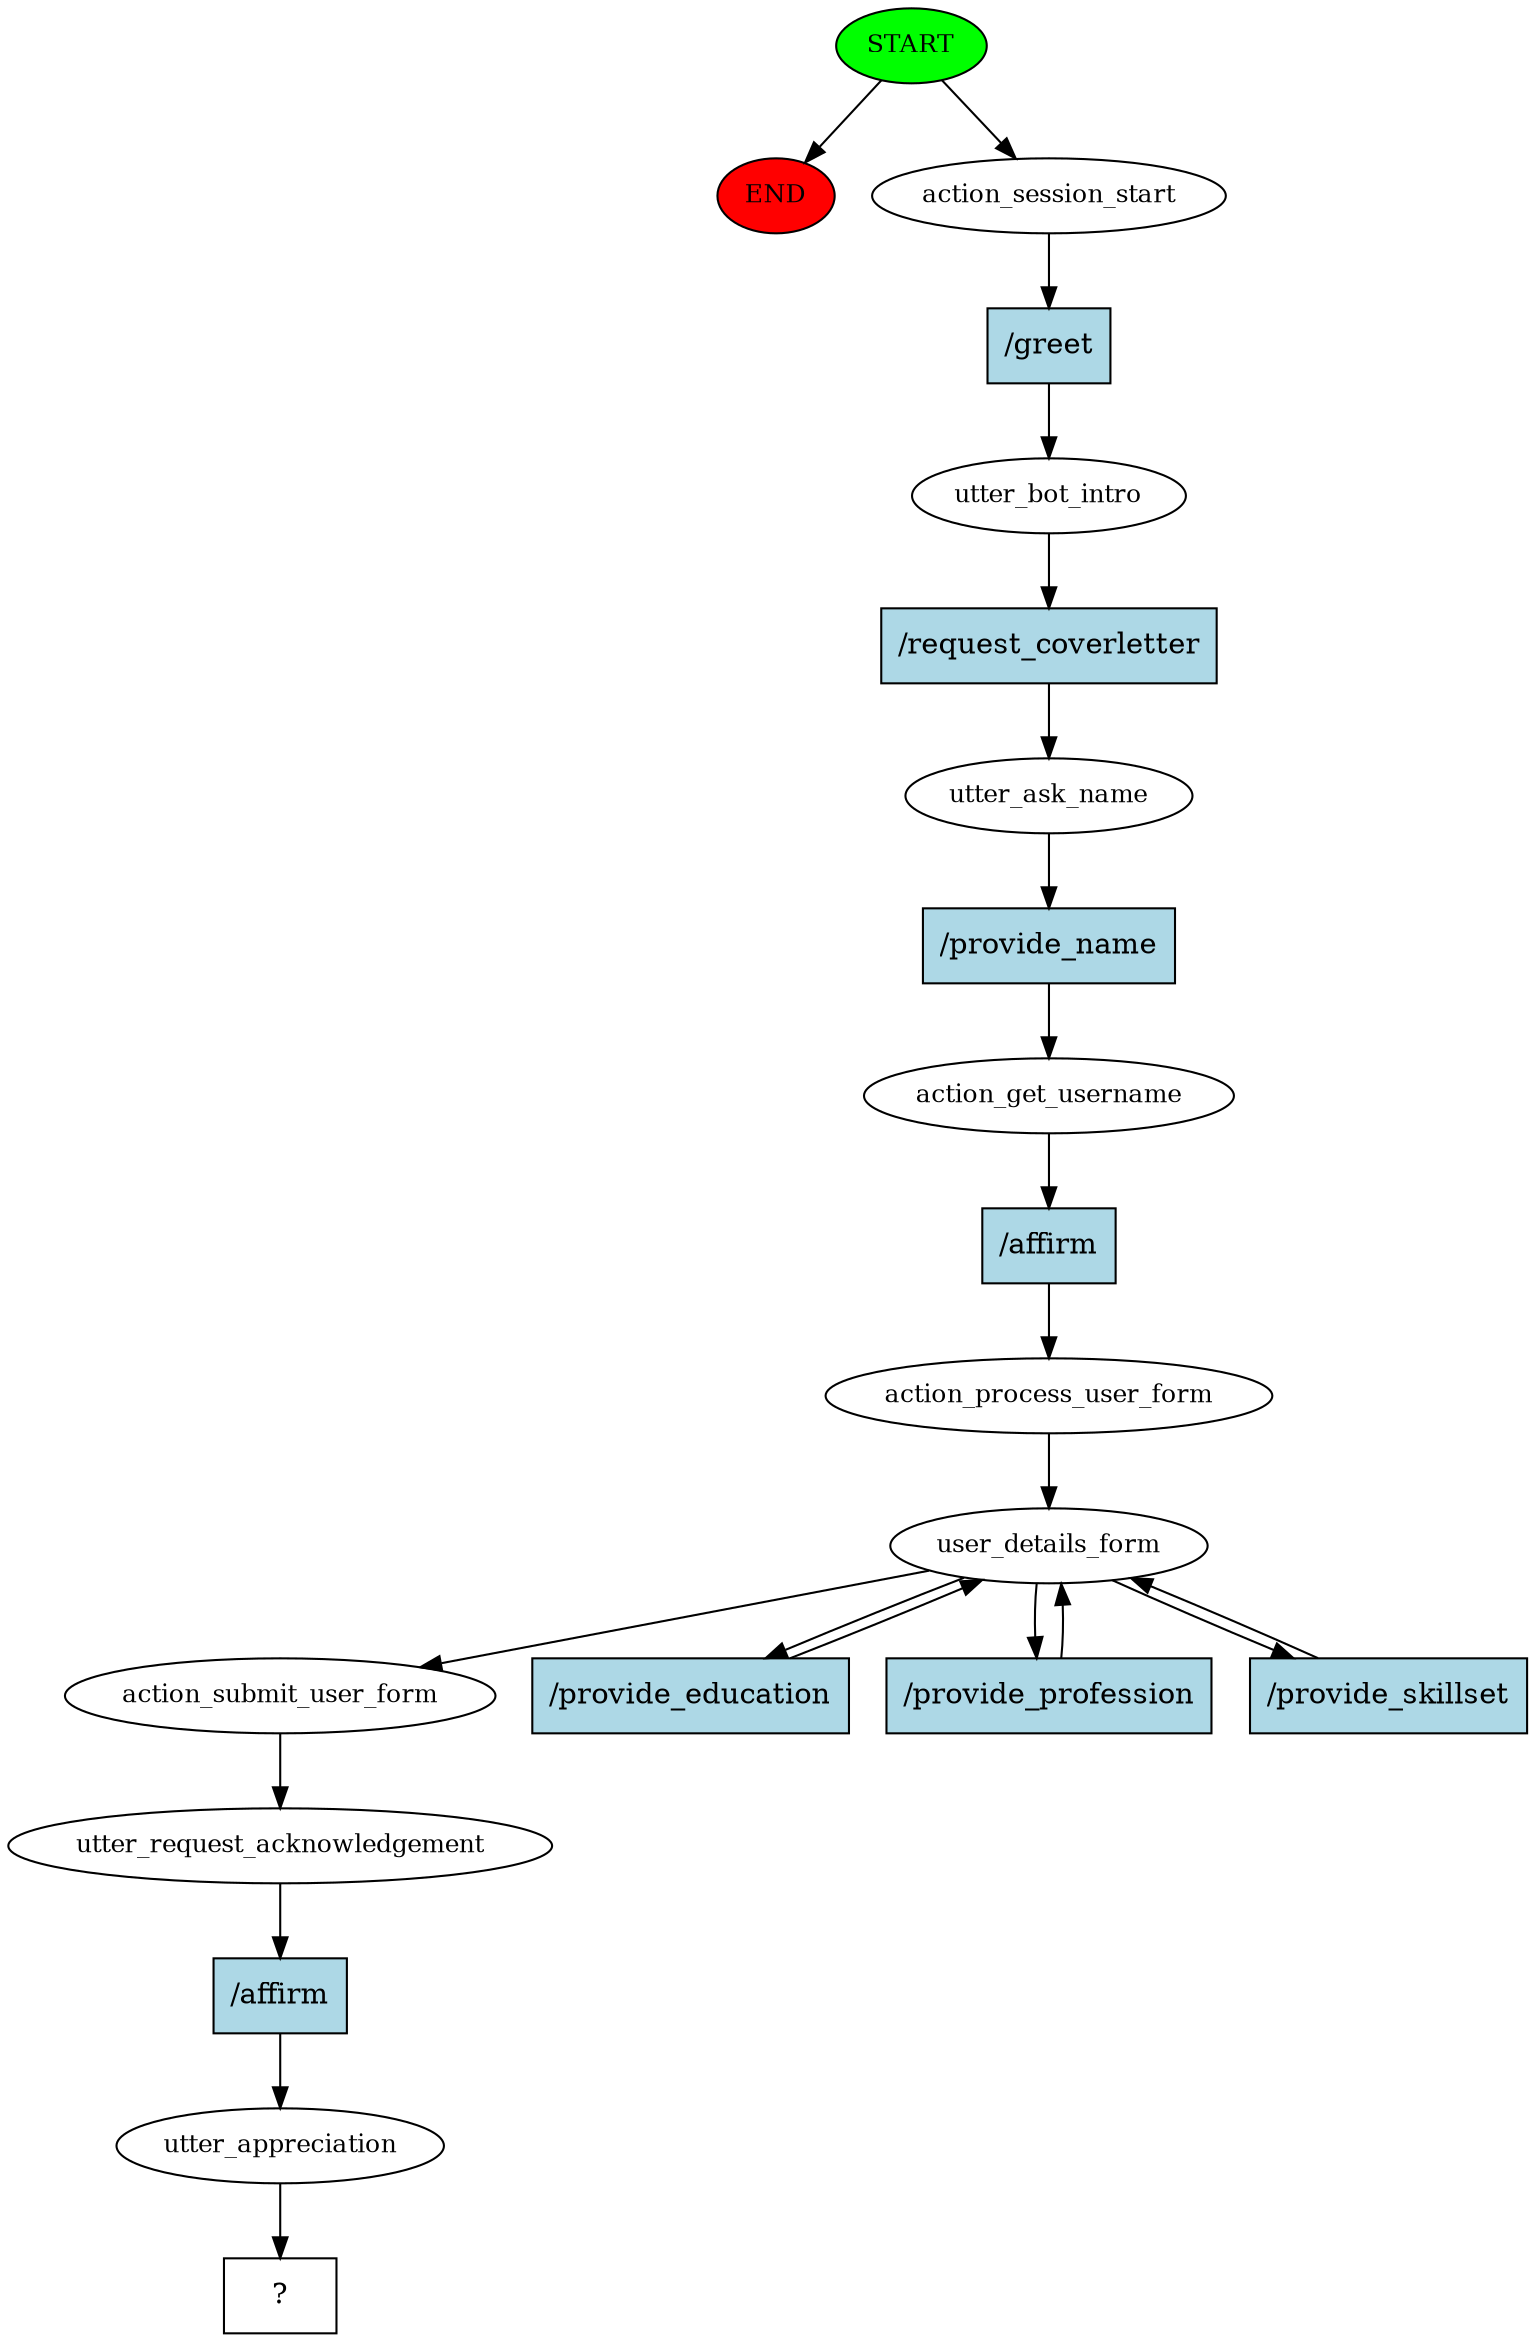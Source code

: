 digraph  {
0 [class="start active", fillcolor=green, fontsize=12, label=START, style=filled];
"-1" [class=end, fillcolor=red, fontsize=12, label=END, style=filled];
1 [class=active, fontsize=12, label=action_session_start];
2 [class=active, fontsize=12, label=utter_bot_intro];
3 [class=active, fontsize=12, label=utter_ask_name];
4 [class=active, fontsize=12, label=action_get_username];
5 [class=active, fontsize=12, label=action_process_user_form];
6 [class=active, fontsize=12, label=user_details_form];
10 [class=active, fontsize=12, label=action_submit_user_form];
11 [class=active, fontsize=12, label=utter_request_acknowledgement];
12 [class=active, fontsize=12, label=utter_appreciation];
13 [class="intent dashed active", label="  ?  ", shape=rect];
14 [class="intent active", fillcolor=lightblue, label="/greet", shape=rect, style=filled];
15 [class="intent active", fillcolor=lightblue, label="/request_coverletter", shape=rect, style=filled];
16 [class="intent active", fillcolor=lightblue, label="/provide_name", shape=rect, style=filled];
17 [class="intent active", fillcolor=lightblue, label="/affirm", shape=rect, style=filled];
18 [class="intent active", fillcolor=lightblue, label="/provide_education", shape=rect, style=filled];
19 [class="intent active", fillcolor=lightblue, label="/provide_profession", shape=rect, style=filled];
20 [class="intent active", fillcolor=lightblue, label="/provide_skillset", shape=rect, style=filled];
21 [class="intent active", fillcolor=lightblue, label="/affirm", shape=rect, style=filled];
0 -> "-1"  [class="", key=NONE, label=""];
0 -> 1  [class=active, key=NONE, label=""];
1 -> 14  [class=active, key=0];
2 -> 15  [class=active, key=0];
3 -> 16  [class=active, key=0];
4 -> 17  [class=active, key=0];
5 -> 6  [class=active, key=NONE, label=""];
6 -> 10  [class=active, key=NONE, label=""];
6 -> 18  [class=active, key=0];
6 -> 19  [class=active, key=0];
6 -> 20  [class=active, key=0];
10 -> 11  [class=active, key=NONE, label=""];
11 -> 21  [class=active, key=0];
12 -> 13  [class=active, key=NONE, label=""];
14 -> 2  [class=active, key=0];
15 -> 3  [class=active, key=0];
16 -> 4  [class=active, key=0];
17 -> 5  [class=active, key=0];
18 -> 6  [class=active, key=0];
19 -> 6  [class=active, key=0];
20 -> 6  [class=active, key=0];
21 -> 12  [class=active, key=0];
}
